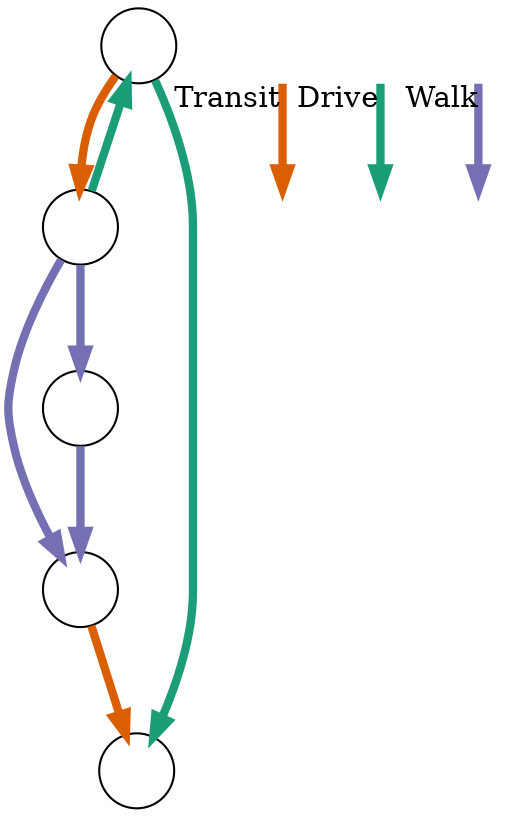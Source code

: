 digraph {




  "1" [label = "", image = "data/example_flowchart_comparison/house.png", shape = "circle", pos = "0,1!"] 
  "2" [label = "", image = "data/example_flowchart_comparison/work.png", shape = "circle", pos = "4,1.5!"] 
  "3" [label = "", image = "data/example_flowchart_comparison/food.png", shape = "circle", pos = "2,0!"] 
  "4" [label = "", image = "data/example_flowchart_comparison/store.png", shape = "circle", pos = "3,3!"] 
  "5" [label = "", image = "data/example_flowchart_comparison/recreation.png", shape = "circle", pos = "1,3!"] 
  "6" [label = "", image = "", shape = "none", width = "0.4", pos = "3.3,-0.1!"] 
  "7" [label = "", image = "", shape = "none", width = "0.4", pos = "4.5,-0.1!"] 
  "8" [label = "", image = "", shape = "none", width = "0.4", pos = "3.3,0.3!"] 
  "9" [label = "", image = "", shape = "none", width = "0.4", pos = "4.5,0.3!"] 
  "10" [label = "", image = "", shape = "none", width = "0.4", pos = "3.3,-0.5!"] 
  "11" [label = "", image = "", shape = "none", width = "0.4", pos = "4.5,-0.5!"] 
"1"->"2" [label = " ", label = " ", penwidth = "4", color = "#D95F02"] 
"2"->"1" [label = " ", label = " ", penwidth = "4", color = "#1B9E77"] 
"2"->"4" [label = " ", label = " ", penwidth = "4", color = "#7570B3"] 
"4"->"3" [label = " ", label = " ", penwidth = "4", color = "#7570B3"] 
"3"->"5" [label = " ", label = " ", penwidth = "4", color = "#D95F02"] 
"1"->"5" [label = " ", label = " ", penwidth = "4", color = "#1B9E77"] 
"2"->"3" [label = " ", label = " ", penwidth = "4", color = "#7570B3"] 
"6"->"7" [color = "#7570B3", taillabel = "Transit", penwidth = "4", color = "#D95F02"] 
"8"->"9" [color = "#D95F02", taillabel = "Drive", penwidth = "4", color = "#1B9E77"] 
"10"->"11" [color = "#1B9E77", taillabel = "Walk", penwidth = "4", color = "#7570B3"] 
}